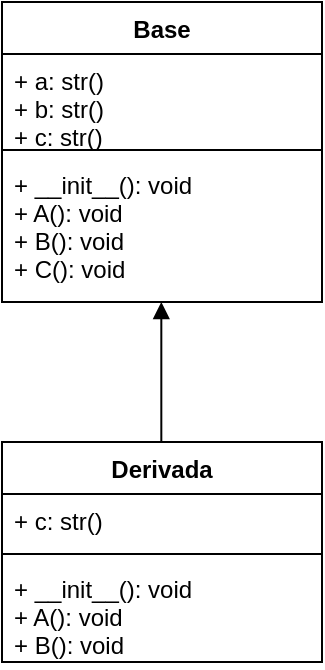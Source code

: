 <mxfile>
    <diagram id="U6hvwzZwMt3rGLwmo1hk" name="Page-1">
        <mxGraphModel dx="532" dy="303" grid="1" gridSize="10" guides="1" tooltips="1" connect="1" arrows="1" fold="1" page="1" pageScale="1" pageWidth="827" pageHeight="1169" math="0" shadow="0">
            <root>
                <mxCell id="0"/>
                <mxCell id="1" parent="0"/>
                <mxCell id="2" value="Base" style="swimlane;fontStyle=1;align=center;verticalAlign=top;childLayout=stackLayout;horizontal=1;startSize=26;horizontalStack=0;resizeParent=1;resizeParentMax=0;resizeLast=0;collapsible=1;marginBottom=0;" vertex="1" parent="1">
                    <mxGeometry x="200" y="40" width="160" height="150" as="geometry"/>
                </mxCell>
                <mxCell id="3" value="+ a: str()&#10;+ b: str()&#10;+ c: str()" style="text;strokeColor=none;fillColor=none;align=left;verticalAlign=top;spacingLeft=4;spacingRight=4;overflow=hidden;rotatable=0;points=[[0,0.5],[1,0.5]];portConstraint=eastwest;" vertex="1" parent="2">
                    <mxGeometry y="26" width="160" height="44" as="geometry"/>
                </mxCell>
                <mxCell id="4" value="" style="line;strokeWidth=1;fillColor=none;align=left;verticalAlign=middle;spacingTop=-1;spacingLeft=3;spacingRight=3;rotatable=0;labelPosition=right;points=[];portConstraint=eastwest;strokeColor=inherit;" vertex="1" parent="2">
                    <mxGeometry y="70" width="160" height="8" as="geometry"/>
                </mxCell>
                <mxCell id="5" value="+ __init__(): void&#10;+ A(): void&#10;+ B(): void&#10;+ C(): void" style="text;strokeColor=none;fillColor=none;align=left;verticalAlign=top;spacingLeft=4;spacingRight=4;overflow=hidden;rotatable=0;points=[[0,0.5],[1,0.5]];portConstraint=eastwest;" vertex="1" parent="2">
                    <mxGeometry y="78" width="160" height="72" as="geometry"/>
                </mxCell>
                <mxCell id="6" value="" style="html=1;verticalAlign=bottom;labelBackgroundColor=none;endArrow=block;endFill=1;entryX=0.5;entryY=1;entryDx=0;entryDy=0;exitX=0.5;exitY=0;exitDx=0;exitDy=0;" edge="1" parent="1">
                    <mxGeometry width="160" relative="1" as="geometry">
                        <mxPoint x="279.66" y="260" as="sourcePoint"/>
                        <mxPoint x="279.66" y="190" as="targetPoint"/>
                    </mxGeometry>
                </mxCell>
                <mxCell id="7" value="Derivada" style="swimlane;fontStyle=1;align=center;verticalAlign=top;childLayout=stackLayout;horizontal=1;startSize=26;horizontalStack=0;resizeParent=1;resizeParentMax=0;resizeLast=0;collapsible=1;marginBottom=0;" vertex="1" parent="1">
                    <mxGeometry x="200" y="260" width="160" height="110" as="geometry"/>
                </mxCell>
                <mxCell id="8" value="+ c: str()" style="text;strokeColor=none;fillColor=none;align=left;verticalAlign=top;spacingLeft=4;spacingRight=4;overflow=hidden;rotatable=0;points=[[0,0.5],[1,0.5]];portConstraint=eastwest;" vertex="1" parent="7">
                    <mxGeometry y="26" width="160" height="26" as="geometry"/>
                </mxCell>
                <mxCell id="9" value="" style="line;strokeWidth=1;fillColor=none;align=left;verticalAlign=middle;spacingTop=-1;spacingLeft=3;spacingRight=3;rotatable=0;labelPosition=right;points=[];portConstraint=eastwest;strokeColor=inherit;" vertex="1" parent="7">
                    <mxGeometry y="52" width="160" height="8" as="geometry"/>
                </mxCell>
                <mxCell id="10" value="+ __init__(): void&#10;+ A(): void&#10;+ B(): void " style="text;strokeColor=none;fillColor=none;align=left;verticalAlign=top;spacingLeft=4;spacingRight=4;overflow=hidden;rotatable=0;points=[[0,0.5],[1,0.5]];portConstraint=eastwest;" vertex="1" parent="7">
                    <mxGeometry y="60" width="160" height="50" as="geometry"/>
                </mxCell>
            </root>
        </mxGraphModel>
    </diagram>
</mxfile>

